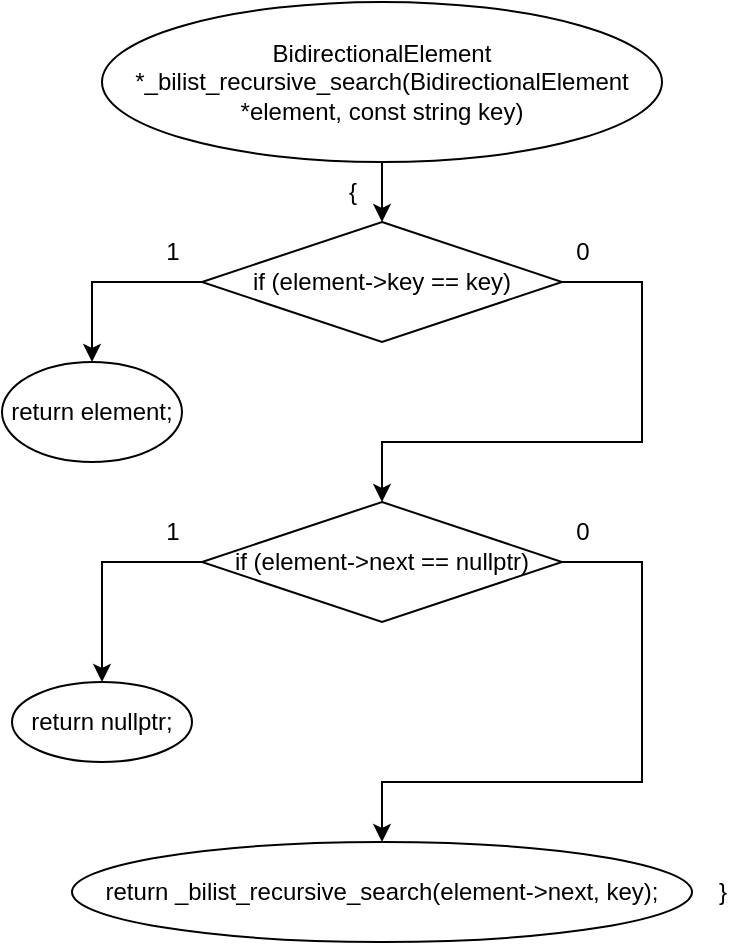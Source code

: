 <mxfile version="20.8.16" type="device"><diagram name="Страница 1" id="6ZzivlE1vvvxQO1InZtH"><mxGraphModel dx="1036" dy="614" grid="1" gridSize="10" guides="1" tooltips="1" connect="1" arrows="1" fold="1" page="1" pageScale="1" pageWidth="827" pageHeight="1169" math="0" shadow="0"><root><mxCell id="0"/><mxCell id="1" parent="0"/><mxCell id="Hj0yft8f3a0hNlxpYdfY-3" value="" style="edgeStyle=orthogonalEdgeStyle;rounded=0;orthogonalLoop=1;jettySize=auto;html=1;" parent="1" source="Hj0yft8f3a0hNlxpYdfY-1" target="Hj0yft8f3a0hNlxpYdfY-2" edge="1"><mxGeometry relative="1" as="geometry"/></mxCell><mxCell id="Hj0yft8f3a0hNlxpYdfY-1" value="BidirectionalElement *_bilist_recursive_search(BidirectionalElement *element, const string key)" style="ellipse;whiteSpace=wrap;html=1;" parent="1" vertex="1"><mxGeometry x="240" y="40" width="280" height="80" as="geometry"/></mxCell><mxCell id="Hj0yft8f3a0hNlxpYdfY-6" value="" style="edgeStyle=orthogonalEdgeStyle;rounded=0;orthogonalLoop=1;jettySize=auto;html=1;" parent="1" source="Hj0yft8f3a0hNlxpYdfY-2" target="Hj0yft8f3a0hNlxpYdfY-5" edge="1"><mxGeometry relative="1" as="geometry"/></mxCell><mxCell id="Hj0yft8f3a0hNlxpYdfY-10" value="" style="edgeStyle=orthogonalEdgeStyle;rounded=0;orthogonalLoop=1;jettySize=auto;html=1;entryX=0.5;entryY=0;entryDx=0;entryDy=0;" parent="1" source="Hj0yft8f3a0hNlxpYdfY-2" target="Hj0yft8f3a0hNlxpYdfY-9" edge="1"><mxGeometry relative="1" as="geometry"><Array as="points"><mxPoint x="510" y="180"/><mxPoint x="510" y="260"/><mxPoint x="380" y="260"/></Array></mxGeometry></mxCell><mxCell id="Hj0yft8f3a0hNlxpYdfY-2" value="if (element-&amp;gt;key == key)" style="rhombus;whiteSpace=wrap;html=1;" parent="1" vertex="1"><mxGeometry x="290" y="150" width="180" height="60" as="geometry"/></mxCell><mxCell id="Hj0yft8f3a0hNlxpYdfY-4" value="{" style="text;html=1;align=center;verticalAlign=middle;resizable=0;points=[];autosize=1;strokeColor=none;fillColor=none;" parent="1" vertex="1"><mxGeometry x="350" y="120" width="30" height="30" as="geometry"/></mxCell><mxCell id="Hj0yft8f3a0hNlxpYdfY-5" value="return element;" style="ellipse;whiteSpace=wrap;html=1;" parent="1" vertex="1"><mxGeometry x="190" y="220" width="90" height="50" as="geometry"/></mxCell><mxCell id="Hj0yft8f3a0hNlxpYdfY-7" value="1" style="text;html=1;align=center;verticalAlign=middle;resizable=0;points=[];autosize=1;strokeColor=none;fillColor=none;" parent="1" vertex="1"><mxGeometry x="260" y="150" width="30" height="30" as="geometry"/></mxCell><mxCell id="Hj0yft8f3a0hNlxpYdfY-13" value="" style="edgeStyle=orthogonalEdgeStyle;rounded=0;orthogonalLoop=1;jettySize=auto;html=1;" parent="1" source="Hj0yft8f3a0hNlxpYdfY-9" target="Hj0yft8f3a0hNlxpYdfY-12" edge="1"><mxGeometry relative="1" as="geometry"/></mxCell><mxCell id="Hj0yft8f3a0hNlxpYdfY-16" value="" style="edgeStyle=orthogonalEdgeStyle;rounded=0;orthogonalLoop=1;jettySize=auto;html=1;entryX=0.5;entryY=0;entryDx=0;entryDy=0;" parent="1" source="Hj0yft8f3a0hNlxpYdfY-9" target="Hj0yft8f3a0hNlxpYdfY-15" edge="1"><mxGeometry relative="1" as="geometry"><Array as="points"><mxPoint x="510" y="320"/><mxPoint x="510" y="430"/><mxPoint x="380" y="430"/></Array></mxGeometry></mxCell><mxCell id="Hj0yft8f3a0hNlxpYdfY-9" value="if (element-&amp;gt;next == nullptr)" style="rhombus;whiteSpace=wrap;html=1;" parent="1" vertex="1"><mxGeometry x="290" y="290" width="180" height="60" as="geometry"/></mxCell><mxCell id="Hj0yft8f3a0hNlxpYdfY-11" value="0" style="text;html=1;align=center;verticalAlign=middle;resizable=0;points=[];autosize=1;strokeColor=none;fillColor=none;" parent="1" vertex="1"><mxGeometry x="465" y="150" width="30" height="30" as="geometry"/></mxCell><mxCell id="Hj0yft8f3a0hNlxpYdfY-12" value="return nullptr;" style="ellipse;whiteSpace=wrap;html=1;" parent="1" vertex="1"><mxGeometry x="195" y="380" width="90" height="40" as="geometry"/></mxCell><mxCell id="Hj0yft8f3a0hNlxpYdfY-14" value="1" style="text;html=1;align=center;verticalAlign=middle;resizable=0;points=[];autosize=1;strokeColor=none;fillColor=none;" parent="1" vertex="1"><mxGeometry x="260" y="290" width="30" height="30" as="geometry"/></mxCell><mxCell id="Hj0yft8f3a0hNlxpYdfY-15" value="return _bilist_recursive_search(element-&amp;gt;next, key);" style="ellipse;whiteSpace=wrap;html=1;" parent="1" vertex="1"><mxGeometry x="225" y="460" width="310" height="50" as="geometry"/></mxCell><mxCell id="Hj0yft8f3a0hNlxpYdfY-17" value="0" style="text;html=1;align=center;verticalAlign=middle;resizable=0;points=[];autosize=1;strokeColor=none;fillColor=none;" parent="1" vertex="1"><mxGeometry x="465" y="290" width="30" height="30" as="geometry"/></mxCell><mxCell id="Hj0yft8f3a0hNlxpYdfY-19" value="}" style="text;html=1;align=center;verticalAlign=middle;resizable=0;points=[];autosize=1;strokeColor=none;fillColor=none;" parent="1" vertex="1"><mxGeometry x="535" y="470" width="30" height="30" as="geometry"/></mxCell></root></mxGraphModel></diagram></mxfile>